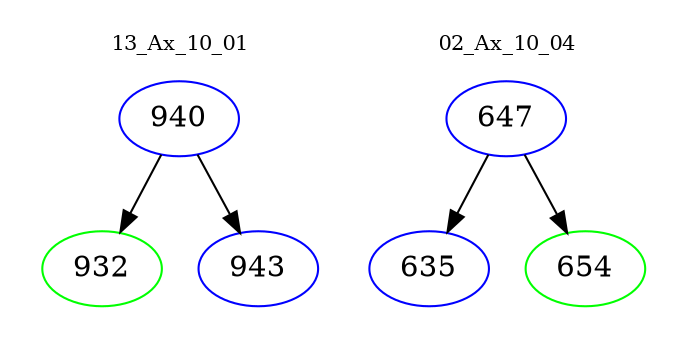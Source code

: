 digraph{
subgraph cluster_0 {
color = white
label = "13_Ax_10_01";
fontsize=10;
T0_940 [label="940", color="blue"]
T0_940 -> T0_932 [color="black"]
T0_932 [label="932", color="green"]
T0_940 -> T0_943 [color="black"]
T0_943 [label="943", color="blue"]
}
subgraph cluster_1 {
color = white
label = "02_Ax_10_04";
fontsize=10;
T1_647 [label="647", color="blue"]
T1_647 -> T1_635 [color="black"]
T1_635 [label="635", color="blue"]
T1_647 -> T1_654 [color="black"]
T1_654 [label="654", color="green"]
}
}
